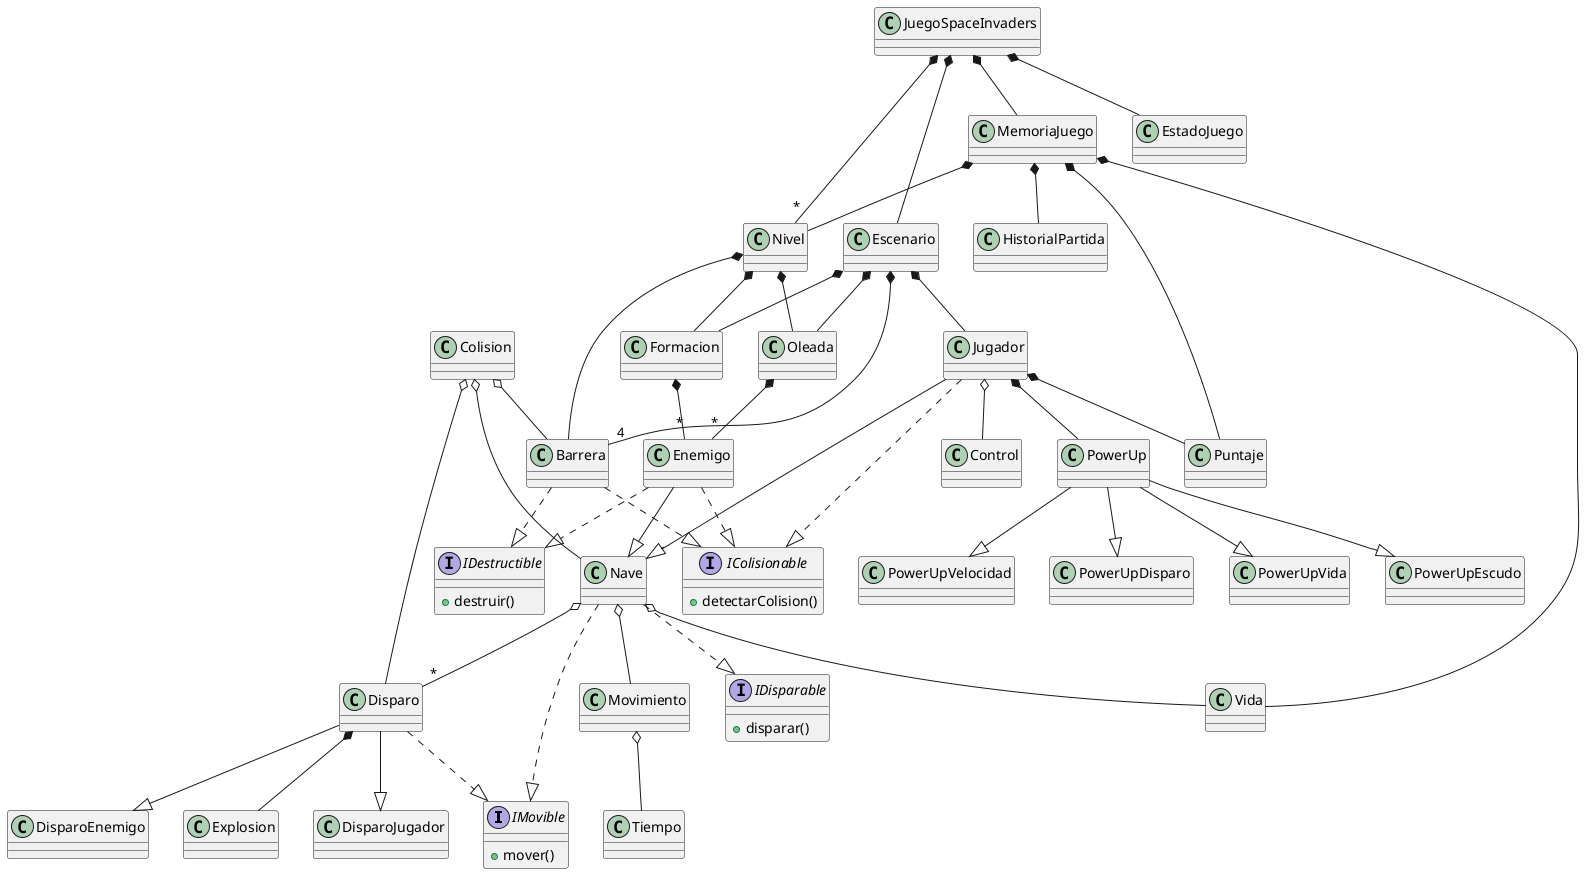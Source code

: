 @startuml
interface IMovible {
  +mover()
}
interface IDisparable {
  +disparar()
}
interface IColisionable {
  +detectarColision()
}
interface IDestructible {
  +destruir()
}

class JuegoSpaceInvaders
class Escenario
class Nivel
class Jugador
class Enemigo
class Nave
class Formacion
class Barrera
class Disparo
class Vida
class Movimiento
class Colision
class Tiempo
class Puntaje
class Control
class Oleada
class MemoriaJuego
class DisparoJugador
class DisparoEnemigo
class PowerUp
class PowerUpVida
class PowerUpEscudo
class PowerUpVelocidad
class PowerUpDisparo
class Explosion
class EstadoJuego
class HistorialPartida

JuegoSpaceInvaders *-- Escenario
JuegoSpaceInvaders *-- "*" Nivel
JuegoSpaceInvaders *-- MemoriaJuego
JuegoSpaceInvaders *-- EstadoJuego

Escenario *-- Jugador
Escenario *-- Formacion
Escenario *-- "4" Barrera
Escenario *-- Oleada

Jugador --|> Nave
Enemigo --|> Nave

Formacion *-- "*" Enemigo
Oleada *-- "*" Enemigo

Nave o-- "*" Disparo
Nave o-- Vida
Nave o-- Movimiento

Disparo --|> DisparoJugador
Disparo --|> DisparoEnemigo
Disparo *-- Explosion

Colision o-- Disparo
Colision o-- Nave
Colision o-- Barrera

Jugador *-- Puntaje
Jugador o-- Control
Jugador *-- PowerUp

PowerUp --|> PowerUpVida
PowerUp --|> PowerUpEscudo
PowerUp --|> PowerUpVelocidad
PowerUp --|> PowerUpDisparo

Movimiento o-- Tiempo

Nivel *-- Formacion
Nivel *-- Barrera
Nivel *-- Oleada

MemoriaJuego *-- Puntaje
MemoriaJuego *-- Nivel
MemoriaJuego *-- Vida
MemoriaJuego *-- HistorialPartida

Nave ..|> IMovible
Nave ..|> IDisparable
Disparo ..|> IMovible
Barrera ..|> IColisionable
Enemigo ..|> IColisionable
Jugador ..|> IColisionable
Barrera ..|> IDestructible
Enemigo ..|> IDestructible
@enduml